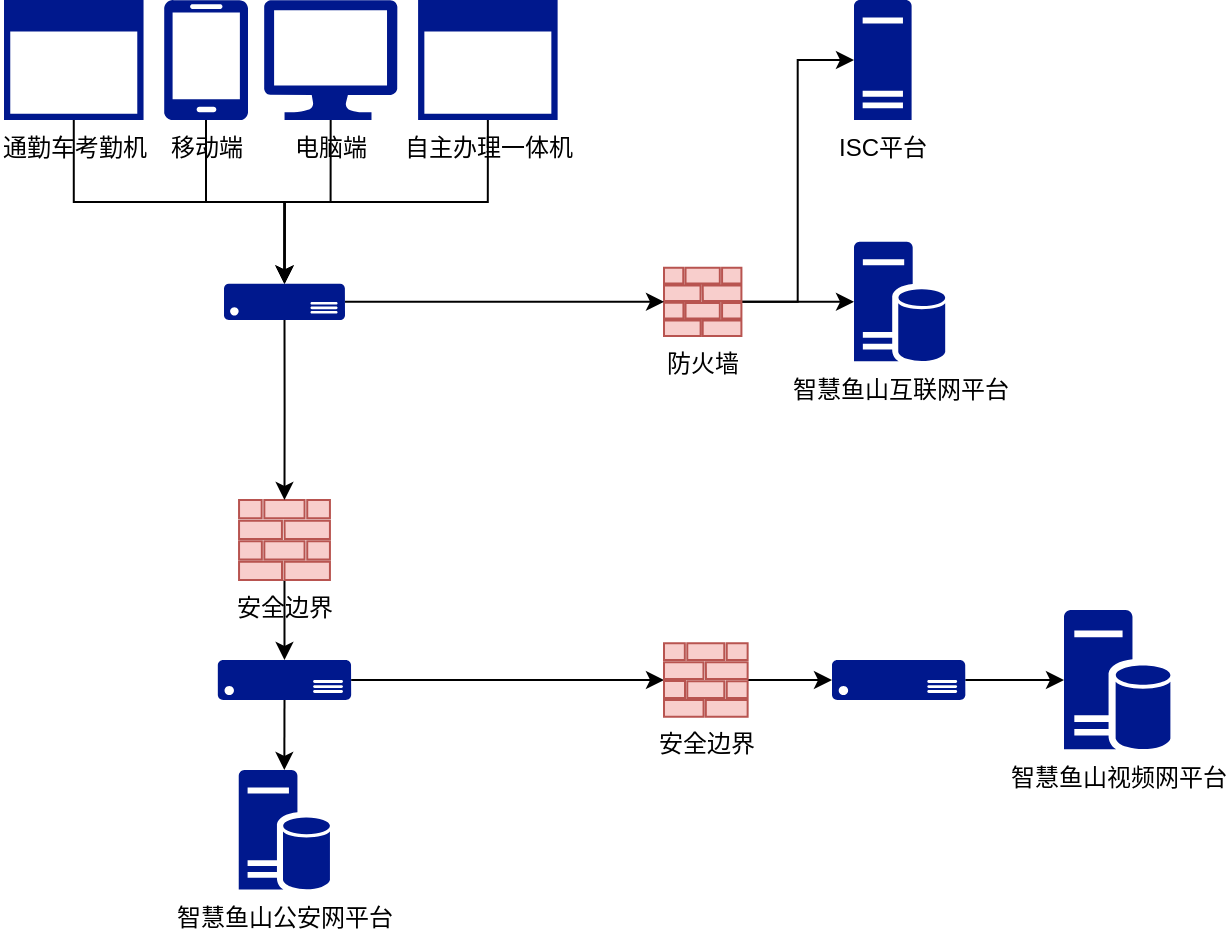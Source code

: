 <mxfile version="13.8.5" type="github">
  <diagram id="pFHNbLprS0CvGZzR183H" name="第 1 页">
    <mxGraphModel dx="1693" dy="482" grid="1" gridSize="10" guides="1" tooltips="1" connect="1" arrows="1" fold="1" page="1" pageScale="1" pageWidth="827" pageHeight="1169" math="0" shadow="0">
      <root>
        <mxCell id="0" />
        <mxCell id="1" parent="0" />
        <mxCell id="pjRl3x3YbXFrnQ3nHP1f-8" style="edgeStyle=orthogonalEdgeStyle;rounded=0;orthogonalLoop=1;jettySize=auto;html=1;exitX=0.5;exitY=1;exitDx=0;exitDy=0;exitPerimeter=0;entryX=0.5;entryY=0;entryDx=0;entryDy=0;entryPerimeter=0;" edge="1" parent="1" source="pjRl3x3YbXFrnQ3nHP1f-2" target="pjRl3x3YbXFrnQ3nHP1f-33">
          <mxGeometry relative="1" as="geometry">
            <mxPoint x="550" y="390" as="targetPoint" />
          </mxGeometry>
        </mxCell>
        <mxCell id="pjRl3x3YbXFrnQ3nHP1f-2" value="移动端" style="aspect=fixed;pointerEvents=1;shadow=0;dashed=0;html=1;strokeColor=none;labelPosition=center;verticalLabelPosition=bottom;verticalAlign=top;align=center;fillColor=#00188D;shape=mxgraph.azure.mobile" vertex="1" parent="1">
          <mxGeometry x="80" y="140" width="42" height="60" as="geometry" />
        </mxCell>
        <mxCell id="pjRl3x3YbXFrnQ3nHP1f-3" value="自主办理一体机" style="aspect=fixed;pointerEvents=1;shadow=0;dashed=0;html=1;strokeColor=none;labelPosition=center;verticalLabelPosition=bottom;verticalAlign=top;align=center;fillColor=#00188D;shape=mxgraph.mscae.enterprise.application_blank" vertex="1" parent="1">
          <mxGeometry x="207.05" y="140" width="69.76" height="60" as="geometry" />
        </mxCell>
        <mxCell id="pjRl3x3YbXFrnQ3nHP1f-9" style="edgeStyle=orthogonalEdgeStyle;rounded=0;orthogonalLoop=1;jettySize=auto;html=1;exitX=0.5;exitY=1;exitDx=0;exitDy=0;exitPerimeter=0;entryX=0.5;entryY=0;entryDx=0;entryDy=0;entryPerimeter=0;" edge="1" parent="1" source="pjRl3x3YbXFrnQ3nHP1f-4" target="pjRl3x3YbXFrnQ3nHP1f-33">
          <mxGeometry relative="1" as="geometry">
            <mxPoint x="550" y="390" as="targetPoint" />
          </mxGeometry>
        </mxCell>
        <mxCell id="pjRl3x3YbXFrnQ3nHP1f-4" value="电脑端" style="aspect=fixed;pointerEvents=1;shadow=0;dashed=0;html=1;strokeColor=none;labelPosition=center;verticalLabelPosition=bottom;verticalAlign=top;align=center;fillColor=#00188D;shape=mxgraph.azure.computer" vertex="1" parent="1">
          <mxGeometry x="130" y="140" width="66.67" height="60" as="geometry" />
        </mxCell>
        <mxCell id="pjRl3x3YbXFrnQ3nHP1f-10" style="edgeStyle=orthogonalEdgeStyle;rounded=0;orthogonalLoop=1;jettySize=auto;html=1;exitX=0.5;exitY=1;exitDx=0;exitDy=0;exitPerimeter=0;entryX=0.5;entryY=0;entryDx=0;entryDy=0;entryPerimeter=0;" edge="1" parent="1" source="pjRl3x3YbXFrnQ3nHP1f-5" target="pjRl3x3YbXFrnQ3nHP1f-33">
          <mxGeometry relative="1" as="geometry">
            <mxPoint x="550" y="390" as="targetPoint" />
          </mxGeometry>
        </mxCell>
        <mxCell id="pjRl3x3YbXFrnQ3nHP1f-5" value="通勤车考勤机" style="aspect=fixed;pointerEvents=1;shadow=0;dashed=0;html=1;strokeColor=none;labelPosition=center;verticalLabelPosition=bottom;verticalAlign=top;align=center;fillColor=#00188D;shape=mxgraph.mscae.enterprise.application_blank" vertex="1" parent="1">
          <mxGeometry y="140" width="69.77" height="60" as="geometry" />
        </mxCell>
        <mxCell id="pjRl3x3YbXFrnQ3nHP1f-16" value="ISC平台" style="aspect=fixed;pointerEvents=1;shadow=0;dashed=0;html=1;strokeColor=none;labelPosition=center;verticalLabelPosition=bottom;verticalAlign=top;align=center;fillColor=#00188D;shape=mxgraph.mscae.enterprise.server_generic" vertex="1" parent="1">
          <mxGeometry x="425" y="140" width="28.8" height="60" as="geometry" />
        </mxCell>
        <mxCell id="pjRl3x3YbXFrnQ3nHP1f-20" style="edgeStyle=orthogonalEdgeStyle;rounded=0;orthogonalLoop=1;jettySize=auto;html=1;exitX=1;exitY=0.5;exitDx=0;exitDy=0;exitPerimeter=0;entryX=0;entryY=0.5;entryDx=0;entryDy=0;entryPerimeter=0;" edge="1" parent="1" source="pjRl3x3YbXFrnQ3nHP1f-15" target="pjRl3x3YbXFrnQ3nHP1f-16">
          <mxGeometry relative="1" as="geometry" />
        </mxCell>
        <mxCell id="pjRl3x3YbXFrnQ3nHP1f-21" style="edgeStyle=orthogonalEdgeStyle;rounded=0;orthogonalLoop=1;jettySize=auto;html=1;exitX=1;exitY=0.5;exitDx=0;exitDy=0;exitPerimeter=0;entryX=0;entryY=0.5;entryDx=0;entryDy=0;entryPerimeter=0;" edge="1" parent="1" source="pjRl3x3YbXFrnQ3nHP1f-15" target="pjRl3x3YbXFrnQ3nHP1f-35">
          <mxGeometry relative="1" as="geometry">
            <mxPoint x="725" y="453.15" as="targetPoint" />
          </mxGeometry>
        </mxCell>
        <mxCell id="pjRl3x3YbXFrnQ3nHP1f-15" value="防火墙" style="aspect=fixed;pointerEvents=1;shadow=0;dashed=0;html=1;strokeColor=#b85450;labelPosition=center;verticalLabelPosition=bottom;verticalAlign=top;align=center;fillColor=#f8cecc;shape=mxgraph.mscae.enterprise.firewall;" vertex="1" parent="1">
          <mxGeometry x="330" y="273.89" width="38.71" height="34.07" as="geometry" />
        </mxCell>
        <mxCell id="pjRl3x3YbXFrnQ3nHP1f-18" style="edgeStyle=orthogonalEdgeStyle;rounded=0;orthogonalLoop=1;jettySize=auto;html=1;exitX=0.5;exitY=1;exitDx=0;exitDy=0;exitPerimeter=0;entryX=0.5;entryY=0;entryDx=0;entryDy=0;entryPerimeter=0;" edge="1" parent="1" source="pjRl3x3YbXFrnQ3nHP1f-3" target="pjRl3x3YbXFrnQ3nHP1f-33">
          <mxGeometry relative="1" as="geometry">
            <mxPoint x="176.51" y="220" as="sourcePoint" />
            <mxPoint x="470" y="414" as="targetPoint" />
            <Array as="points" />
          </mxGeometry>
        </mxCell>
        <mxCell id="pjRl3x3YbXFrnQ3nHP1f-42" style="edgeStyle=orthogonalEdgeStyle;rounded=0;orthogonalLoop=1;jettySize=auto;html=1;exitX=0.5;exitY=1;exitDx=0;exitDy=0;exitPerimeter=0;entryX=0.5;entryY=0;entryDx=0;entryDy=0;entryPerimeter=0;" edge="1" parent="1" source="pjRl3x3YbXFrnQ3nHP1f-22" target="pjRl3x3YbXFrnQ3nHP1f-37">
          <mxGeometry relative="1" as="geometry" />
        </mxCell>
        <mxCell id="pjRl3x3YbXFrnQ3nHP1f-22" value="安全边界" style="aspect=fixed;pointerEvents=1;shadow=0;dashed=0;html=1;strokeColor=#b85450;labelPosition=center;verticalLabelPosition=bottom;verticalAlign=top;align=center;fillColor=#f8cecc;shape=mxgraph.mscae.enterprise.firewall" vertex="1" parent="1">
          <mxGeometry x="117.52" y="390" width="45.45" height="40" as="geometry" />
        </mxCell>
        <mxCell id="pjRl3x3YbXFrnQ3nHP1f-24" value="智慧鱼山公安网平台" style="aspect=fixed;pointerEvents=1;shadow=0;dashed=0;html=1;strokeColor=none;labelPosition=center;verticalLabelPosition=bottom;verticalAlign=top;align=center;fillColor=#00188D;shape=mxgraph.mscae.enterprise.database_server" vertex="1" parent="1">
          <mxGeometry x="117.37" y="525" width="45.6" height="60" as="geometry" />
        </mxCell>
        <mxCell id="pjRl3x3YbXFrnQ3nHP1f-34" style="edgeStyle=orthogonalEdgeStyle;rounded=0;orthogonalLoop=1;jettySize=auto;html=1;exitX=1;exitY=0.5;exitDx=0;exitDy=0;exitPerimeter=0;entryX=0;entryY=0.5;entryDx=0;entryDy=0;entryPerimeter=0;" edge="1" parent="1" source="pjRl3x3YbXFrnQ3nHP1f-33" target="pjRl3x3YbXFrnQ3nHP1f-15">
          <mxGeometry relative="1" as="geometry" />
        </mxCell>
        <mxCell id="pjRl3x3YbXFrnQ3nHP1f-36" style="edgeStyle=orthogonalEdgeStyle;rounded=0;orthogonalLoop=1;jettySize=auto;html=1;exitX=0.5;exitY=1;exitDx=0;exitDy=0;exitPerimeter=0;entryX=0.5;entryY=0;entryDx=0;entryDy=0;entryPerimeter=0;" edge="1" parent="1" source="pjRl3x3YbXFrnQ3nHP1f-33" target="pjRl3x3YbXFrnQ3nHP1f-22">
          <mxGeometry relative="1" as="geometry" />
        </mxCell>
        <mxCell id="pjRl3x3YbXFrnQ3nHP1f-33" value="" style="aspect=fixed;pointerEvents=1;shadow=0;dashed=0;html=1;strokeColor=none;labelPosition=center;verticalLabelPosition=bottom;verticalAlign=top;align=center;fillColor=#00188D;shape=mxgraph.azure.server" vertex="1" parent="1">
          <mxGeometry x="110" y="281.85" width="60.5" height="18.15" as="geometry" />
        </mxCell>
        <mxCell id="pjRl3x3YbXFrnQ3nHP1f-35" value="智慧鱼山互联网平台" style="aspect=fixed;pointerEvents=1;shadow=0;dashed=0;html=1;strokeColor=none;labelPosition=center;verticalLabelPosition=bottom;verticalAlign=top;align=center;fillColor=#00188D;shape=mxgraph.mscae.enterprise.database_server" vertex="1" parent="1">
          <mxGeometry x="425" y="260.92" width="45.6" height="60" as="geometry" />
        </mxCell>
        <mxCell id="pjRl3x3YbXFrnQ3nHP1f-43" style="edgeStyle=orthogonalEdgeStyle;rounded=0;orthogonalLoop=1;jettySize=auto;html=1;exitX=0.5;exitY=1;exitDx=0;exitDy=0;exitPerimeter=0;entryX=0.5;entryY=0;entryDx=0;entryDy=0;entryPerimeter=0;" edge="1" parent="1" source="pjRl3x3YbXFrnQ3nHP1f-37" target="pjRl3x3YbXFrnQ3nHP1f-24">
          <mxGeometry relative="1" as="geometry" />
        </mxCell>
        <mxCell id="pjRl3x3YbXFrnQ3nHP1f-44" style="edgeStyle=orthogonalEdgeStyle;rounded=0;orthogonalLoop=1;jettySize=auto;html=1;exitX=1;exitY=0.5;exitDx=0;exitDy=0;exitPerimeter=0;entryX=0;entryY=0.5;entryDx=0;entryDy=0;entryPerimeter=0;" edge="1" parent="1" source="pjRl3x3YbXFrnQ3nHP1f-37" target="pjRl3x3YbXFrnQ3nHP1f-41">
          <mxGeometry relative="1" as="geometry" />
        </mxCell>
        <mxCell id="pjRl3x3YbXFrnQ3nHP1f-37" value="" style="aspect=fixed;pointerEvents=1;shadow=0;dashed=0;html=1;strokeColor=none;labelPosition=center;verticalLabelPosition=bottom;verticalAlign=top;align=center;fillColor=#00188D;shape=mxgraph.azure.server" vertex="1" parent="1">
          <mxGeometry x="106.91" y="470.0" width="66.67" height="20" as="geometry" />
        </mxCell>
        <mxCell id="pjRl3x3YbXFrnQ3nHP1f-46" style="edgeStyle=orthogonalEdgeStyle;rounded=0;orthogonalLoop=1;jettySize=auto;html=1;exitX=1;exitY=0.5;exitDx=0;exitDy=0;exitPerimeter=0;" edge="1" parent="1" source="pjRl3x3YbXFrnQ3nHP1f-39" target="pjRl3x3YbXFrnQ3nHP1f-40">
          <mxGeometry relative="1" as="geometry" />
        </mxCell>
        <mxCell id="pjRl3x3YbXFrnQ3nHP1f-39" value="" style="aspect=fixed;pointerEvents=1;shadow=0;dashed=0;html=1;strokeColor=none;labelPosition=center;verticalLabelPosition=bottom;verticalAlign=top;align=center;fillColor=#00188D;shape=mxgraph.azure.server" vertex="1" parent="1">
          <mxGeometry x="414" y="470" width="66.67" height="20" as="geometry" />
        </mxCell>
        <mxCell id="pjRl3x3YbXFrnQ3nHP1f-40" value="智慧鱼山视频网平台" style="aspect=fixed;pointerEvents=1;shadow=0;dashed=0;html=1;strokeColor=none;labelPosition=center;verticalLabelPosition=bottom;verticalAlign=top;align=center;fillColor=#00188D;shape=mxgraph.mscae.enterprise.database_server" vertex="1" parent="1">
          <mxGeometry x="530" y="445" width="53.2" height="70" as="geometry" />
        </mxCell>
        <mxCell id="pjRl3x3YbXFrnQ3nHP1f-45" style="edgeStyle=orthogonalEdgeStyle;rounded=0;orthogonalLoop=1;jettySize=auto;html=1;exitX=1;exitY=0.5;exitDx=0;exitDy=0;exitPerimeter=0;entryX=0;entryY=0.5;entryDx=0;entryDy=0;entryPerimeter=0;" edge="1" parent="1" source="pjRl3x3YbXFrnQ3nHP1f-41" target="pjRl3x3YbXFrnQ3nHP1f-39">
          <mxGeometry relative="1" as="geometry" />
        </mxCell>
        <mxCell id="pjRl3x3YbXFrnQ3nHP1f-41" value="安全边界" style="aspect=fixed;pointerEvents=1;shadow=0;dashed=0;html=1;strokeColor=#b85450;labelPosition=center;verticalLabelPosition=bottom;verticalAlign=top;align=center;fillColor=#f8cecc;shape=mxgraph.mscae.enterprise.firewall" vertex="1" parent="1">
          <mxGeometry x="330" y="461.6" width="41.82" height="36.8" as="geometry" />
        </mxCell>
      </root>
    </mxGraphModel>
  </diagram>
</mxfile>
